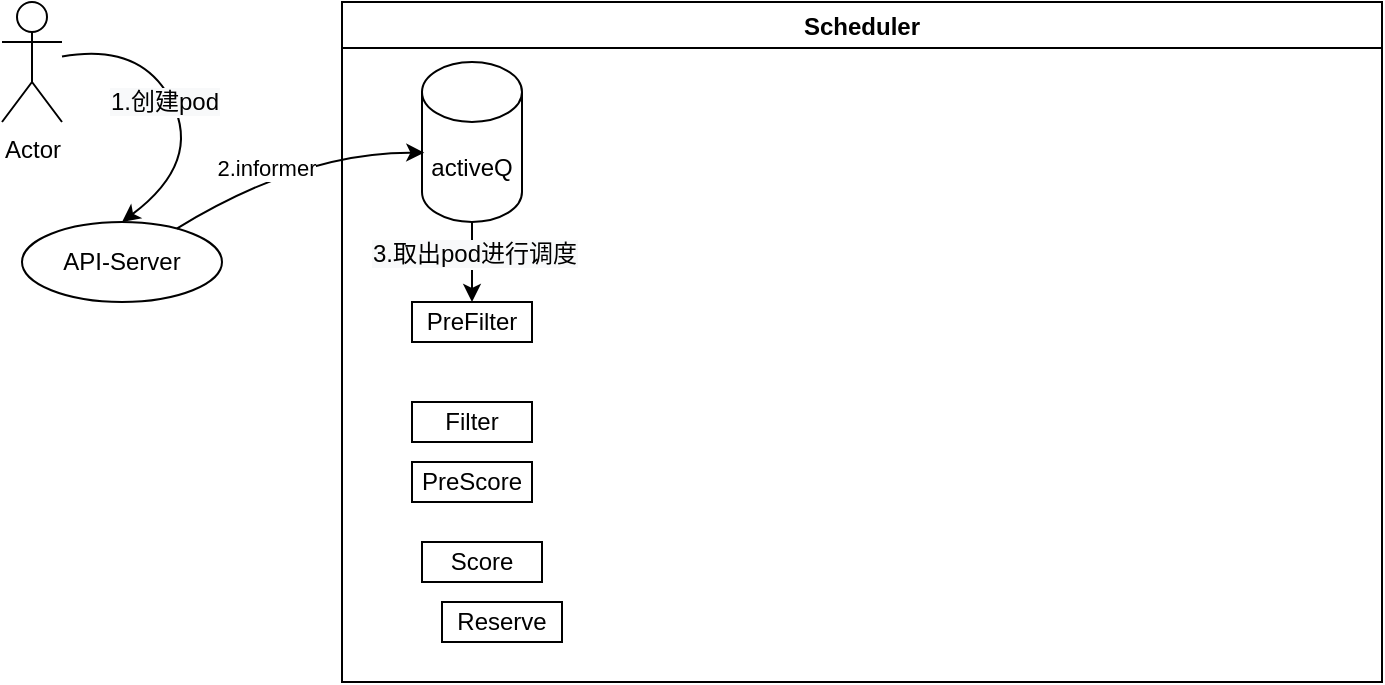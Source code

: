 <mxfile version="16.6.1" type="github">
  <diagram id="rEQa_MdwM85YCB_0B6ct" name="Page-1">
    <mxGraphModel dx="539" dy="500" grid="1" gridSize="10" guides="1" tooltips="1" connect="1" arrows="1" fold="1" page="1" pageScale="1" pageWidth="850" pageHeight="1100" math="0" shadow="0">
      <root>
        <mxCell id="0" />
        <mxCell id="1" parent="0" />
        <mxCell id="QAY2Ufj-_QiNZzEQUUeE-4" value="Actor" style="shape=umlActor;verticalLabelPosition=bottom;verticalAlign=top;html=1;outlineConnect=0;" vertex="1" parent="1">
          <mxGeometry x="60" y="250" width="30" height="60" as="geometry" />
        </mxCell>
        <mxCell id="QAY2Ufj-_QiNZzEQUUeE-5" value="API-Server" style="ellipse;whiteSpace=wrap;html=1;" vertex="1" parent="1">
          <mxGeometry x="70" y="360" width="100" height="40" as="geometry" />
        </mxCell>
        <mxCell id="QAY2Ufj-_QiNZzEQUUeE-7" value="" style="curved=1;endArrow=classic;html=1;rounded=0;entryX=0.5;entryY=0;entryDx=0;entryDy=0;" edge="1" parent="1" source="QAY2Ufj-_QiNZzEQUUeE-4" target="QAY2Ufj-_QiNZzEQUUeE-5">
          <mxGeometry width="50" height="50" relative="1" as="geometry">
            <mxPoint x="400" y="410" as="sourcePoint" />
            <mxPoint x="450" y="360" as="targetPoint" />
            <Array as="points">
              <mxPoint x="130" y="270" />
              <mxPoint x="160" y="330" />
            </Array>
          </mxGeometry>
        </mxCell>
        <mxCell id="QAY2Ufj-_QiNZzEQUUeE-13" value="&lt;span style=&quot;font-size: 12px ; background-color: rgb(248 , 249 , 250)&quot;&gt;1.创建pod&lt;/span&gt;" style="edgeLabel;html=1;align=center;verticalAlign=middle;resizable=0;points=[];" vertex="1" connectable="0" parent="QAY2Ufj-_QiNZzEQUUeE-7">
          <mxGeometry x="0.061" y="-1" relative="1" as="geometry">
            <mxPoint x="-8" y="-9" as="offset" />
          </mxGeometry>
        </mxCell>
        <mxCell id="QAY2Ufj-_QiNZzEQUUeE-9" value="Scheduler" style="swimlane;" vertex="1" parent="1">
          <mxGeometry x="230" y="250" width="520" height="340" as="geometry" />
        </mxCell>
        <mxCell id="QAY2Ufj-_QiNZzEQUUeE-18" style="edgeStyle=orthogonalEdgeStyle;rounded=0;orthogonalLoop=1;jettySize=auto;html=1;" edge="1" parent="QAY2Ufj-_QiNZzEQUUeE-9" source="QAY2Ufj-_QiNZzEQUUeE-3" target="QAY2Ufj-_QiNZzEQUUeE-14">
          <mxGeometry relative="1" as="geometry" />
        </mxCell>
        <mxCell id="QAY2Ufj-_QiNZzEQUUeE-19" value="&lt;span style=&quot;font-size: 12px ; background-color: rgb(248 , 249 , 250)&quot;&gt;3.取出pod进行调度&lt;/span&gt;" style="edgeLabel;html=1;align=center;verticalAlign=middle;resizable=0;points=[];" vertex="1" connectable="0" parent="QAY2Ufj-_QiNZzEQUUeE-18">
          <mxGeometry x="-0.196" y="1" relative="1" as="geometry">
            <mxPoint as="offset" />
          </mxGeometry>
        </mxCell>
        <mxCell id="QAY2Ufj-_QiNZzEQUUeE-3" value="activeQ" style="shape=cylinder3;whiteSpace=wrap;html=1;boundedLbl=1;backgroundOutline=1;size=15;" vertex="1" parent="QAY2Ufj-_QiNZzEQUUeE-9">
          <mxGeometry x="40" y="30" width="50" height="80" as="geometry" />
        </mxCell>
        <mxCell id="QAY2Ufj-_QiNZzEQUUeE-14" value="PreFilter" style="rounded=0;whiteSpace=wrap;html=1;" vertex="1" parent="QAY2Ufj-_QiNZzEQUUeE-9">
          <mxGeometry x="35" y="150" width="60" height="20" as="geometry" />
        </mxCell>
        <mxCell id="QAY2Ufj-_QiNZzEQUUeE-22" value="Filter" style="rounded=0;whiteSpace=wrap;html=1;" vertex="1" parent="QAY2Ufj-_QiNZzEQUUeE-9">
          <mxGeometry x="35" y="200" width="60" height="20" as="geometry" />
        </mxCell>
        <mxCell id="QAY2Ufj-_QiNZzEQUUeE-23" value="PreScore" style="rounded=0;whiteSpace=wrap;html=1;" vertex="1" parent="QAY2Ufj-_QiNZzEQUUeE-9">
          <mxGeometry x="35" y="230" width="60" height="20" as="geometry" />
        </mxCell>
        <mxCell id="QAY2Ufj-_QiNZzEQUUeE-24" value="Score" style="rounded=0;whiteSpace=wrap;html=1;" vertex="1" parent="QAY2Ufj-_QiNZzEQUUeE-9">
          <mxGeometry x="40" y="270" width="60" height="20" as="geometry" />
        </mxCell>
        <mxCell id="QAY2Ufj-_QiNZzEQUUeE-25" value="Reserve" style="rounded=0;whiteSpace=wrap;html=1;" vertex="1" parent="QAY2Ufj-_QiNZzEQUUeE-9">
          <mxGeometry x="50" y="300" width="60" height="20" as="geometry" />
        </mxCell>
        <mxCell id="QAY2Ufj-_QiNZzEQUUeE-11" value="" style="curved=1;endArrow=classic;html=1;rounded=0;entryX=0.023;entryY=0.567;entryDx=0;entryDy=0;entryPerimeter=0;" edge="1" parent="1" source="QAY2Ufj-_QiNZzEQUUeE-5" target="QAY2Ufj-_QiNZzEQUUeE-3">
          <mxGeometry width="50" height="50" relative="1" as="geometry">
            <mxPoint x="360" y="390" as="sourcePoint" />
            <mxPoint x="410" y="340" as="targetPoint" />
            <Array as="points">
              <mxPoint x="210" y="325" />
            </Array>
          </mxGeometry>
        </mxCell>
        <mxCell id="QAY2Ufj-_QiNZzEQUUeE-12" value="2.informer" style="edgeLabel;html=1;align=center;verticalAlign=middle;resizable=0;points=[];" vertex="1" connectable="0" parent="QAY2Ufj-_QiNZzEQUUeE-11">
          <mxGeometry x="-0.096" y="-1" relative="1" as="geometry">
            <mxPoint x="-8" as="offset" />
          </mxGeometry>
        </mxCell>
      </root>
    </mxGraphModel>
  </diagram>
</mxfile>
